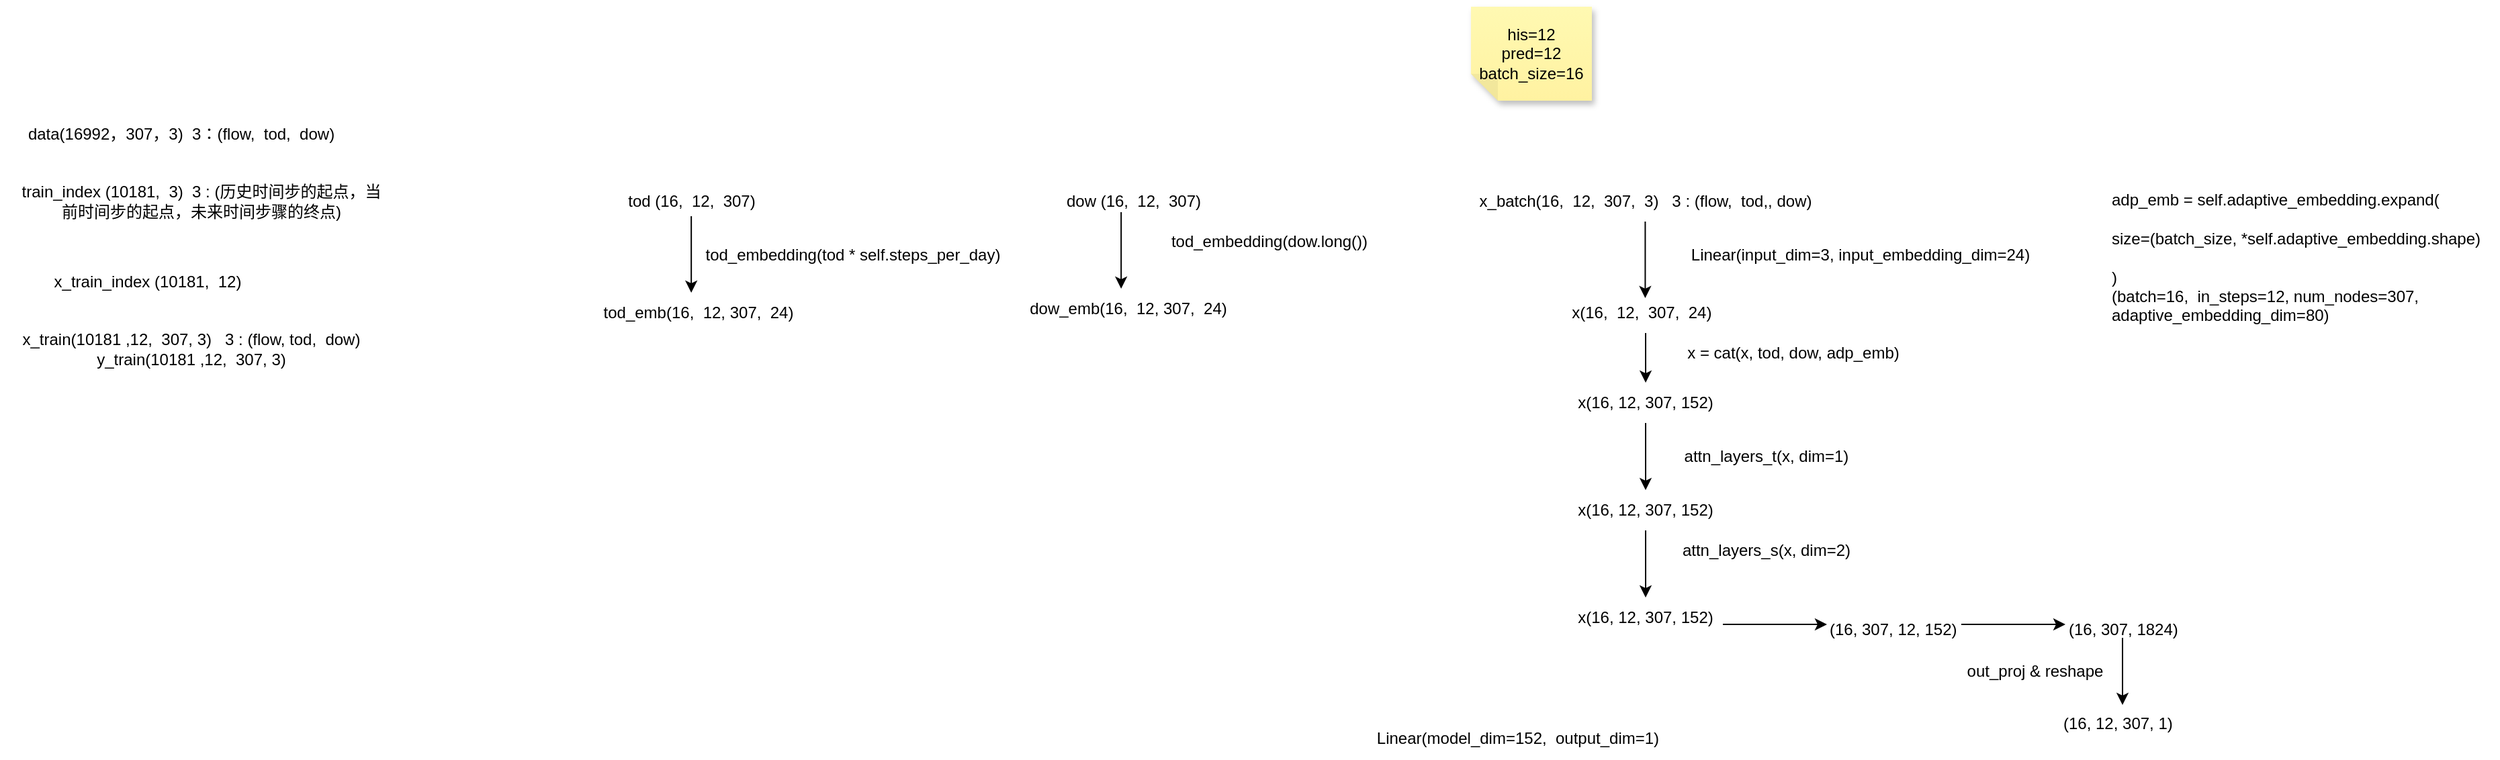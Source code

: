 <mxfile version="24.5.5" type="github">
  <diagram name="第 1 页" id="-XGt41P_KYGz5pX-UrJc">
    <mxGraphModel dx="2006" dy="639" grid="1" gridSize="10" guides="1" tooltips="1" connect="1" arrows="1" fold="1" page="1" pageScale="1" pageWidth="827" pageHeight="1169" math="0" shadow="0">
      <root>
        <mxCell id="0" />
        <mxCell id="1" parent="0" />
        <mxCell id="pmVqGm87CQ88HaM_0eJG-1" value="data(16992，307，3)&amp;nbsp; 3：(flow,&amp;nbsp; tod,&amp;nbsp; dow)" style="text;strokeColor=none;align=center;fillColor=none;html=1;verticalAlign=middle;whiteSpace=wrap;rounded=0;" vertex="1" parent="1">
          <mxGeometry x="-695" y="90" width="240" height="30" as="geometry" />
        </mxCell>
        <mxCell id="pmVqGm87CQ88HaM_0eJG-2" value="train_index (10181,&amp;nbsp; 3)&amp;nbsp; 3 : (历史时间步的起点，当前时间步的起点，未来时间步骤的终点)" style="text;strokeColor=none;align=center;fillColor=none;html=1;verticalAlign=middle;whiteSpace=wrap;rounded=0;" vertex="1" parent="1">
          <mxGeometry x="-695" y="140" width="270" height="30" as="geometry" />
        </mxCell>
        <mxCell id="pmVqGm87CQ88HaM_0eJG-3" value="x_train_index (10181,&amp;nbsp; 12)" style="text;strokeColor=none;align=center;fillColor=none;html=1;verticalAlign=middle;whiteSpace=wrap;rounded=0;" vertex="1" parent="1">
          <mxGeometry x="-695" y="200" width="190" height="30" as="geometry" />
        </mxCell>
        <mxCell id="pmVqGm87CQ88HaM_0eJG-4" value="his=12&lt;div&gt;pred=12&lt;/div&gt;&lt;div&gt;batch_size=16&lt;/div&gt;" style="shape=note;whiteSpace=wrap;html=1;backgroundOutline=1;fontColor=#000000;darkOpacity=0.05;fillColor=#FFF9B2;strokeColor=none;fillStyle=solid;direction=west;gradientDirection=north;gradientColor=#FFF2A1;shadow=1;size=20;pointerEvents=1;" vertex="1" parent="1">
          <mxGeometry x="385" y="10" width="90" height="70" as="geometry" />
        </mxCell>
        <mxCell id="pmVqGm87CQ88HaM_0eJG-5" value="x_train(10181 ,12,&amp;nbsp; 307, 3)&amp;nbsp; &amp;nbsp;3 : (flow, tod,&amp;nbsp; dow)&lt;div&gt;y_train(10181 ,12,&amp;nbsp; 307, 3)&lt;br&gt;&lt;/div&gt;" style="text;strokeColor=none;align=center;fillColor=none;html=1;verticalAlign=middle;whiteSpace=wrap;rounded=0;" vertex="1" parent="1">
          <mxGeometry x="-710" y="250" width="285" height="30" as="geometry" />
        </mxCell>
        <mxCell id="pmVqGm87CQ88HaM_0eJG-6" value="x_batch(16,&amp;nbsp; 12,&amp;nbsp; 307,&amp;nbsp; 3)&amp;nbsp; &amp;nbsp;3 : (flow,&amp;nbsp; tod,, dow)" style="text;strokeColor=none;align=center;fillColor=none;html=1;verticalAlign=middle;whiteSpace=wrap;rounded=0;" vertex="1" parent="1">
          <mxGeometry x="385" y="140" width="260" height="30" as="geometry" />
        </mxCell>
        <mxCell id="pmVqGm87CQ88HaM_0eJG-7" value="" style="endArrow=classic;html=1;rounded=0;" edge="1" parent="1">
          <mxGeometry width="50" height="50" relative="1" as="geometry">
            <mxPoint x="514.71" y="170" as="sourcePoint" />
            <mxPoint x="514.71" y="227" as="targetPoint" />
          </mxGeometry>
        </mxCell>
        <mxCell id="pmVqGm87CQ88HaM_0eJG-8" value="tod (16,&amp;nbsp; 12,&amp;nbsp; 307)" style="text;strokeColor=none;align=center;fillColor=none;html=1;verticalAlign=middle;whiteSpace=wrap;rounded=0;" vertex="1" parent="1">
          <mxGeometry x="-250" y="140" width="110" height="30" as="geometry" />
        </mxCell>
        <mxCell id="pmVqGm87CQ88HaM_0eJG-9" value="dow (16,&amp;nbsp; 12,&amp;nbsp; 307)" style="text;strokeColor=none;align=center;fillColor=none;html=1;verticalAlign=middle;whiteSpace=wrap;rounded=0;" vertex="1" parent="1">
          <mxGeometry x="79" y="140" width="110" height="30" as="geometry" />
        </mxCell>
        <mxCell id="pmVqGm87CQ88HaM_0eJG-10" value="Linear(input_dim=3, input_embedding_dim=24)" style="text;strokeColor=none;align=center;fillColor=none;html=1;verticalAlign=middle;whiteSpace=wrap;rounded=0;" vertex="1" parent="1">
          <mxGeometry x="530" y="180" width="290" height="30" as="geometry" />
        </mxCell>
        <mxCell id="pmVqGm87CQ88HaM_0eJG-24" value="" style="edgeStyle=orthogonalEdgeStyle;rounded=0;orthogonalLoop=1;jettySize=auto;html=1;" edge="1" parent="1" source="pmVqGm87CQ88HaM_0eJG-11">
          <mxGeometry relative="1" as="geometry">
            <mxPoint x="515.034" y="290" as="targetPoint" />
          </mxGeometry>
        </mxCell>
        <mxCell id="pmVqGm87CQ88HaM_0eJG-11" value="x(16,&amp;nbsp; 12,&amp;nbsp; 307,&amp;nbsp; 24)&amp;nbsp;&amp;nbsp;" style="text;strokeColor=none;align=center;fillColor=none;html=1;verticalAlign=middle;whiteSpace=wrap;rounded=0;" vertex="1" parent="1">
          <mxGeometry x="407.5" y="223" width="215" height="30" as="geometry" />
        </mxCell>
        <mxCell id="pmVqGm87CQ88HaM_0eJG-12" value="" style="endArrow=classic;html=1;rounded=0;" edge="1" parent="1">
          <mxGeometry width="50" height="50" relative="1" as="geometry">
            <mxPoint x="-195.42" y="166" as="sourcePoint" />
            <mxPoint x="-195.42" y="223" as="targetPoint" />
          </mxGeometry>
        </mxCell>
        <mxCell id="pmVqGm87CQ88HaM_0eJG-13" value="tod_embedding(tod * self.steps_per_day)" style="text;strokeColor=none;align=center;fillColor=none;html=1;verticalAlign=middle;whiteSpace=wrap;rounded=0;" vertex="1" parent="1">
          <mxGeometry x="-190" y="180" width="230" height="30" as="geometry" />
        </mxCell>
        <mxCell id="pmVqGm87CQ88HaM_0eJG-14" value="tod_emb(16,&amp;nbsp; 12, 307,&amp;nbsp; 24)" style="text;strokeColor=none;align=center;fillColor=none;html=1;verticalAlign=middle;whiteSpace=wrap;rounded=0;" vertex="1" parent="1">
          <mxGeometry x="-270" y="223" width="160" height="30" as="geometry" />
        </mxCell>
        <mxCell id="pmVqGm87CQ88HaM_0eJG-18" value="" style="endArrow=classic;html=1;rounded=0;" edge="1" parent="1">
          <mxGeometry width="50" height="50" relative="1" as="geometry">
            <mxPoint x="124.58" y="163" as="sourcePoint" />
            <mxPoint x="124.58" y="220" as="targetPoint" />
          </mxGeometry>
        </mxCell>
        <mxCell id="pmVqGm87CQ88HaM_0eJG-19" value="tod_embedding(dow.long())" style="text;strokeColor=none;align=center;fillColor=none;html=1;verticalAlign=middle;whiteSpace=wrap;rounded=0;" vertex="1" parent="1">
          <mxGeometry x="120" y="170" width="230" height="30" as="geometry" />
        </mxCell>
        <mxCell id="pmVqGm87CQ88HaM_0eJG-20" value="dow_emb(16,&amp;nbsp; 12, 307,&amp;nbsp; 24)" style="text;strokeColor=none;align=center;fillColor=none;html=1;verticalAlign=middle;whiteSpace=wrap;rounded=0;" vertex="1" parent="1">
          <mxGeometry x="50" y="220" width="160" height="30" as="geometry" />
        </mxCell>
        <UserObject label="adp_emb = self.adaptive_embedding.expand(&lt;br&gt;&lt;br&gt;                size=(batch_size, *self.adaptive_embedding.shape)&lt;br&gt;&lt;br&gt;            )&lt;div&gt;(batch=16,&amp;nbsp; in_steps=12, num_nodes=307, adaptive_embedding_dim=80)&lt;br&gt;&lt;/div&gt;" link="adp_emb = self.adaptive_embedding.expand(&#xa;                size=(batch_size, *self.adaptive_embedding.shape)&#xa;            )" id="pmVqGm87CQ88HaM_0eJG-21">
          <mxCell style="text;whiteSpace=wrap;html=1;" vertex="1" parent="1">
            <mxGeometry x="860" y="140" width="290" height="110" as="geometry" />
          </mxCell>
        </UserObject>
        <mxCell id="pmVqGm87CQ88HaM_0eJG-28" value="x = cat(x, tod, dow, adp_emb)" style="text;strokeColor=none;align=center;fillColor=none;html=1;verticalAlign=middle;whiteSpace=wrap;rounded=0;" vertex="1" parent="1">
          <mxGeometry x="540" y="253" width="170" height="30" as="geometry" />
        </mxCell>
        <mxCell id="pmVqGm87CQ88HaM_0eJG-35" style="edgeStyle=orthogonalEdgeStyle;rounded=0;orthogonalLoop=1;jettySize=auto;html=1;" edge="1" parent="1" source="pmVqGm87CQ88HaM_0eJG-29">
          <mxGeometry relative="1" as="geometry">
            <mxPoint x="515" y="370" as="targetPoint" />
          </mxGeometry>
        </mxCell>
        <mxCell id="pmVqGm87CQ88HaM_0eJG-29" value="x(16, 12, 307, 152)" style="text;strokeColor=none;align=center;fillColor=none;html=1;verticalAlign=middle;whiteSpace=wrap;rounded=0;" vertex="1" parent="1">
          <mxGeometry x="440" y="290" width="150" height="30" as="geometry" />
        </mxCell>
        <mxCell id="pmVqGm87CQ88HaM_0eJG-32" value="attn_layers_t(x, dim=1)" style="text;strokeColor=none;align=center;fillColor=none;html=1;verticalAlign=middle;whiteSpace=wrap;rounded=0;" vertex="1" parent="1">
          <mxGeometry x="540" y="330" width="130" height="30" as="geometry" />
        </mxCell>
        <mxCell id="pmVqGm87CQ88HaM_0eJG-37" style="edgeStyle=orthogonalEdgeStyle;rounded=0;orthogonalLoop=1;jettySize=auto;html=1;" edge="1" parent="1" source="pmVqGm87CQ88HaM_0eJG-38">
          <mxGeometry relative="1" as="geometry">
            <mxPoint x="515" y="450" as="targetPoint" />
          </mxGeometry>
        </mxCell>
        <mxCell id="pmVqGm87CQ88HaM_0eJG-38" value="x(16, 12, 307, 152)" style="text;strokeColor=none;align=center;fillColor=none;html=1;verticalAlign=middle;whiteSpace=wrap;rounded=0;" vertex="1" parent="1">
          <mxGeometry x="440" y="370" width="150" height="30" as="geometry" />
        </mxCell>
        <mxCell id="pmVqGm87CQ88HaM_0eJG-39" value="attn_layers_s(x, dim=2)" style="text;strokeColor=none;align=center;fillColor=none;html=1;verticalAlign=middle;whiteSpace=wrap;rounded=0;" vertex="1" parent="1">
          <mxGeometry x="540" y="400" width="130" height="30" as="geometry" />
        </mxCell>
        <mxCell id="pmVqGm87CQ88HaM_0eJG-41" value="x(16, 12, 307, 152)" style="text;strokeColor=none;align=center;fillColor=none;html=1;verticalAlign=middle;whiteSpace=wrap;rounded=0;" vertex="1" parent="1">
          <mxGeometry x="440" y="450" width="150" height="30" as="geometry" />
        </mxCell>
        <mxCell id="pmVqGm87CQ88HaM_0eJG-42" value="Linear(model_dim=152,&amp;nbsp; output_dim=1)" style="text;strokeColor=none;align=center;fillColor=none;html=1;verticalAlign=middle;whiteSpace=wrap;rounded=0;" vertex="1" parent="1">
          <mxGeometry x="310" y="540" width="220" height="30" as="geometry" />
        </mxCell>
        <mxCell id="pmVqGm87CQ88HaM_0eJG-43" value="" style="endArrow=classic;html=1;rounded=0;" edge="1" parent="1">
          <mxGeometry width="50" height="50" relative="1" as="geometry">
            <mxPoint x="572.5" y="470" as="sourcePoint" />
            <mxPoint x="650" y="470" as="targetPoint" />
          </mxGeometry>
        </mxCell>
        <mxCell id="pmVqGm87CQ88HaM_0eJG-45" value="(16, 307, 12, 152)" style="text;whiteSpace=wrap;html=1;" vertex="1" parent="1">
          <mxGeometry x="650" y="460" width="100" height="30" as="geometry" />
        </mxCell>
        <mxCell id="pmVqGm87CQ88HaM_0eJG-46" value="" style="endArrow=classic;html=1;rounded=0;" edge="1" parent="1">
          <mxGeometry width="50" height="50" relative="1" as="geometry">
            <mxPoint x="750" y="470" as="sourcePoint" />
            <mxPoint x="827.5" y="470" as="targetPoint" />
          </mxGeometry>
        </mxCell>
        <mxCell id="pmVqGm87CQ88HaM_0eJG-47" value="(16, 307, 1824)" style="text;whiteSpace=wrap;html=1;" vertex="1" parent="1">
          <mxGeometry x="827.5" y="460" width="92.5" height="30" as="geometry" />
        </mxCell>
        <mxCell id="pmVqGm87CQ88HaM_0eJG-48" style="edgeStyle=orthogonalEdgeStyle;rounded=0;orthogonalLoop=1;jettySize=auto;html=1;" edge="1" parent="1">
          <mxGeometry relative="1" as="geometry">
            <mxPoint x="870" y="530" as="targetPoint" />
            <mxPoint x="870" y="480" as="sourcePoint" />
          </mxGeometry>
        </mxCell>
        <mxCell id="pmVqGm87CQ88HaM_0eJG-49" value="out_proj &amp;amp; reshape" style="text;strokeColor=none;align=center;fillColor=none;html=1;verticalAlign=middle;whiteSpace=wrap;rounded=0;" vertex="1" parent="1">
          <mxGeometry x="750" y="490" width="110" height="30" as="geometry" />
        </mxCell>
        <mxCell id="pmVqGm87CQ88HaM_0eJG-50" value="(16, 12, 307, 1)" style="text;whiteSpace=wrap;html=1;" vertex="1" parent="1">
          <mxGeometry x="823.75" y="530" width="100" height="30" as="geometry" />
        </mxCell>
      </root>
    </mxGraphModel>
  </diagram>
</mxfile>
